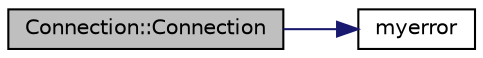 digraph "Connection::Connection"
{
  edge [fontname="Helvetica",fontsize="10",labelfontname="Helvetica",labelfontsize="10"];
  node [fontname="Helvetica",fontsize="10",shape=record];
  rankdir="LR";
  Node0 [label="Connection::Connection",height=0.2,width=0.4,color="black", fillcolor="grey75", style="filled", fontcolor="black"];
  Node0 -> Node1 [color="midnightblue",fontsize="10",style="solid",fontname="Helvetica"];
  Node1 [label="myerror",height=0.2,width=0.4,color="black", fillcolor="white", style="filled",URL="$connection_8cpp.html#ac8b3411018d0e5416c08938b796177ab"];
}

